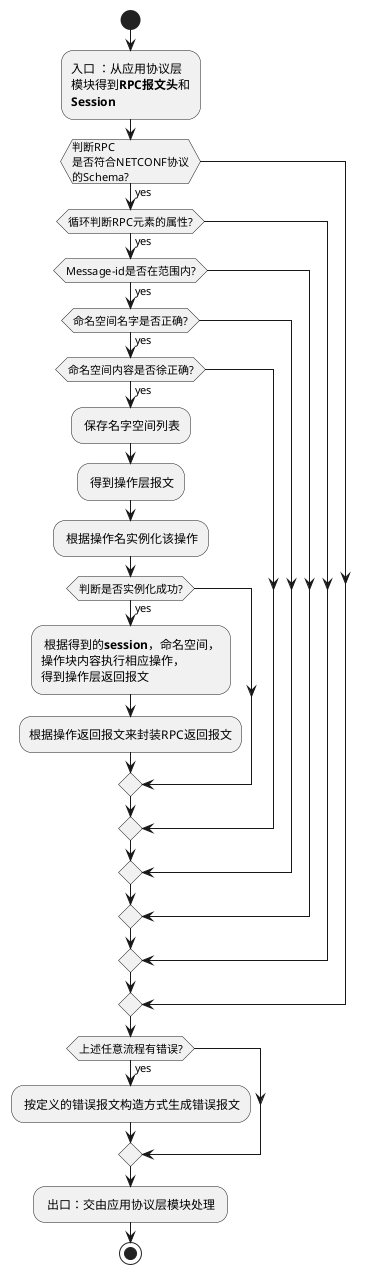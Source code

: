 @startuml

start

:入口 ：从应用协议层\n模块得到**RPC报文头**和\n**Session**;
if (判断RPC\n是否符合NETCONF协议\n的Schema?) then (yes)
    if (循环判断RPC元素的属性?) then (yes)
        if (Message-id是否在范围内?) then (yes)
            if (命名空间名字是否正确?) then (yes)
                if (命名空间内容是否徐正确?) then (yes)
                    : 保存名字空间列表;
                    : 得到操作层报文;
                    : 根据操作名实例化该操作;
                    if(判断是否实例化成功?) then (yes)
                        : 根据得到的**session**，命名空间，\n操作块内容执行相应操作，\n得到操作层返回报文;
                        :根据操作返回报文来封装RPC返回报文;
                    endif
                endif
            endif
        endif
    endif
endif
if(上述任意流程有错误?) then(yes)
    : 按定义的错误报文构造方式生成错误报文;
endif
: 出口：交由应用协议层模块处理 ;

stop

@enduml
